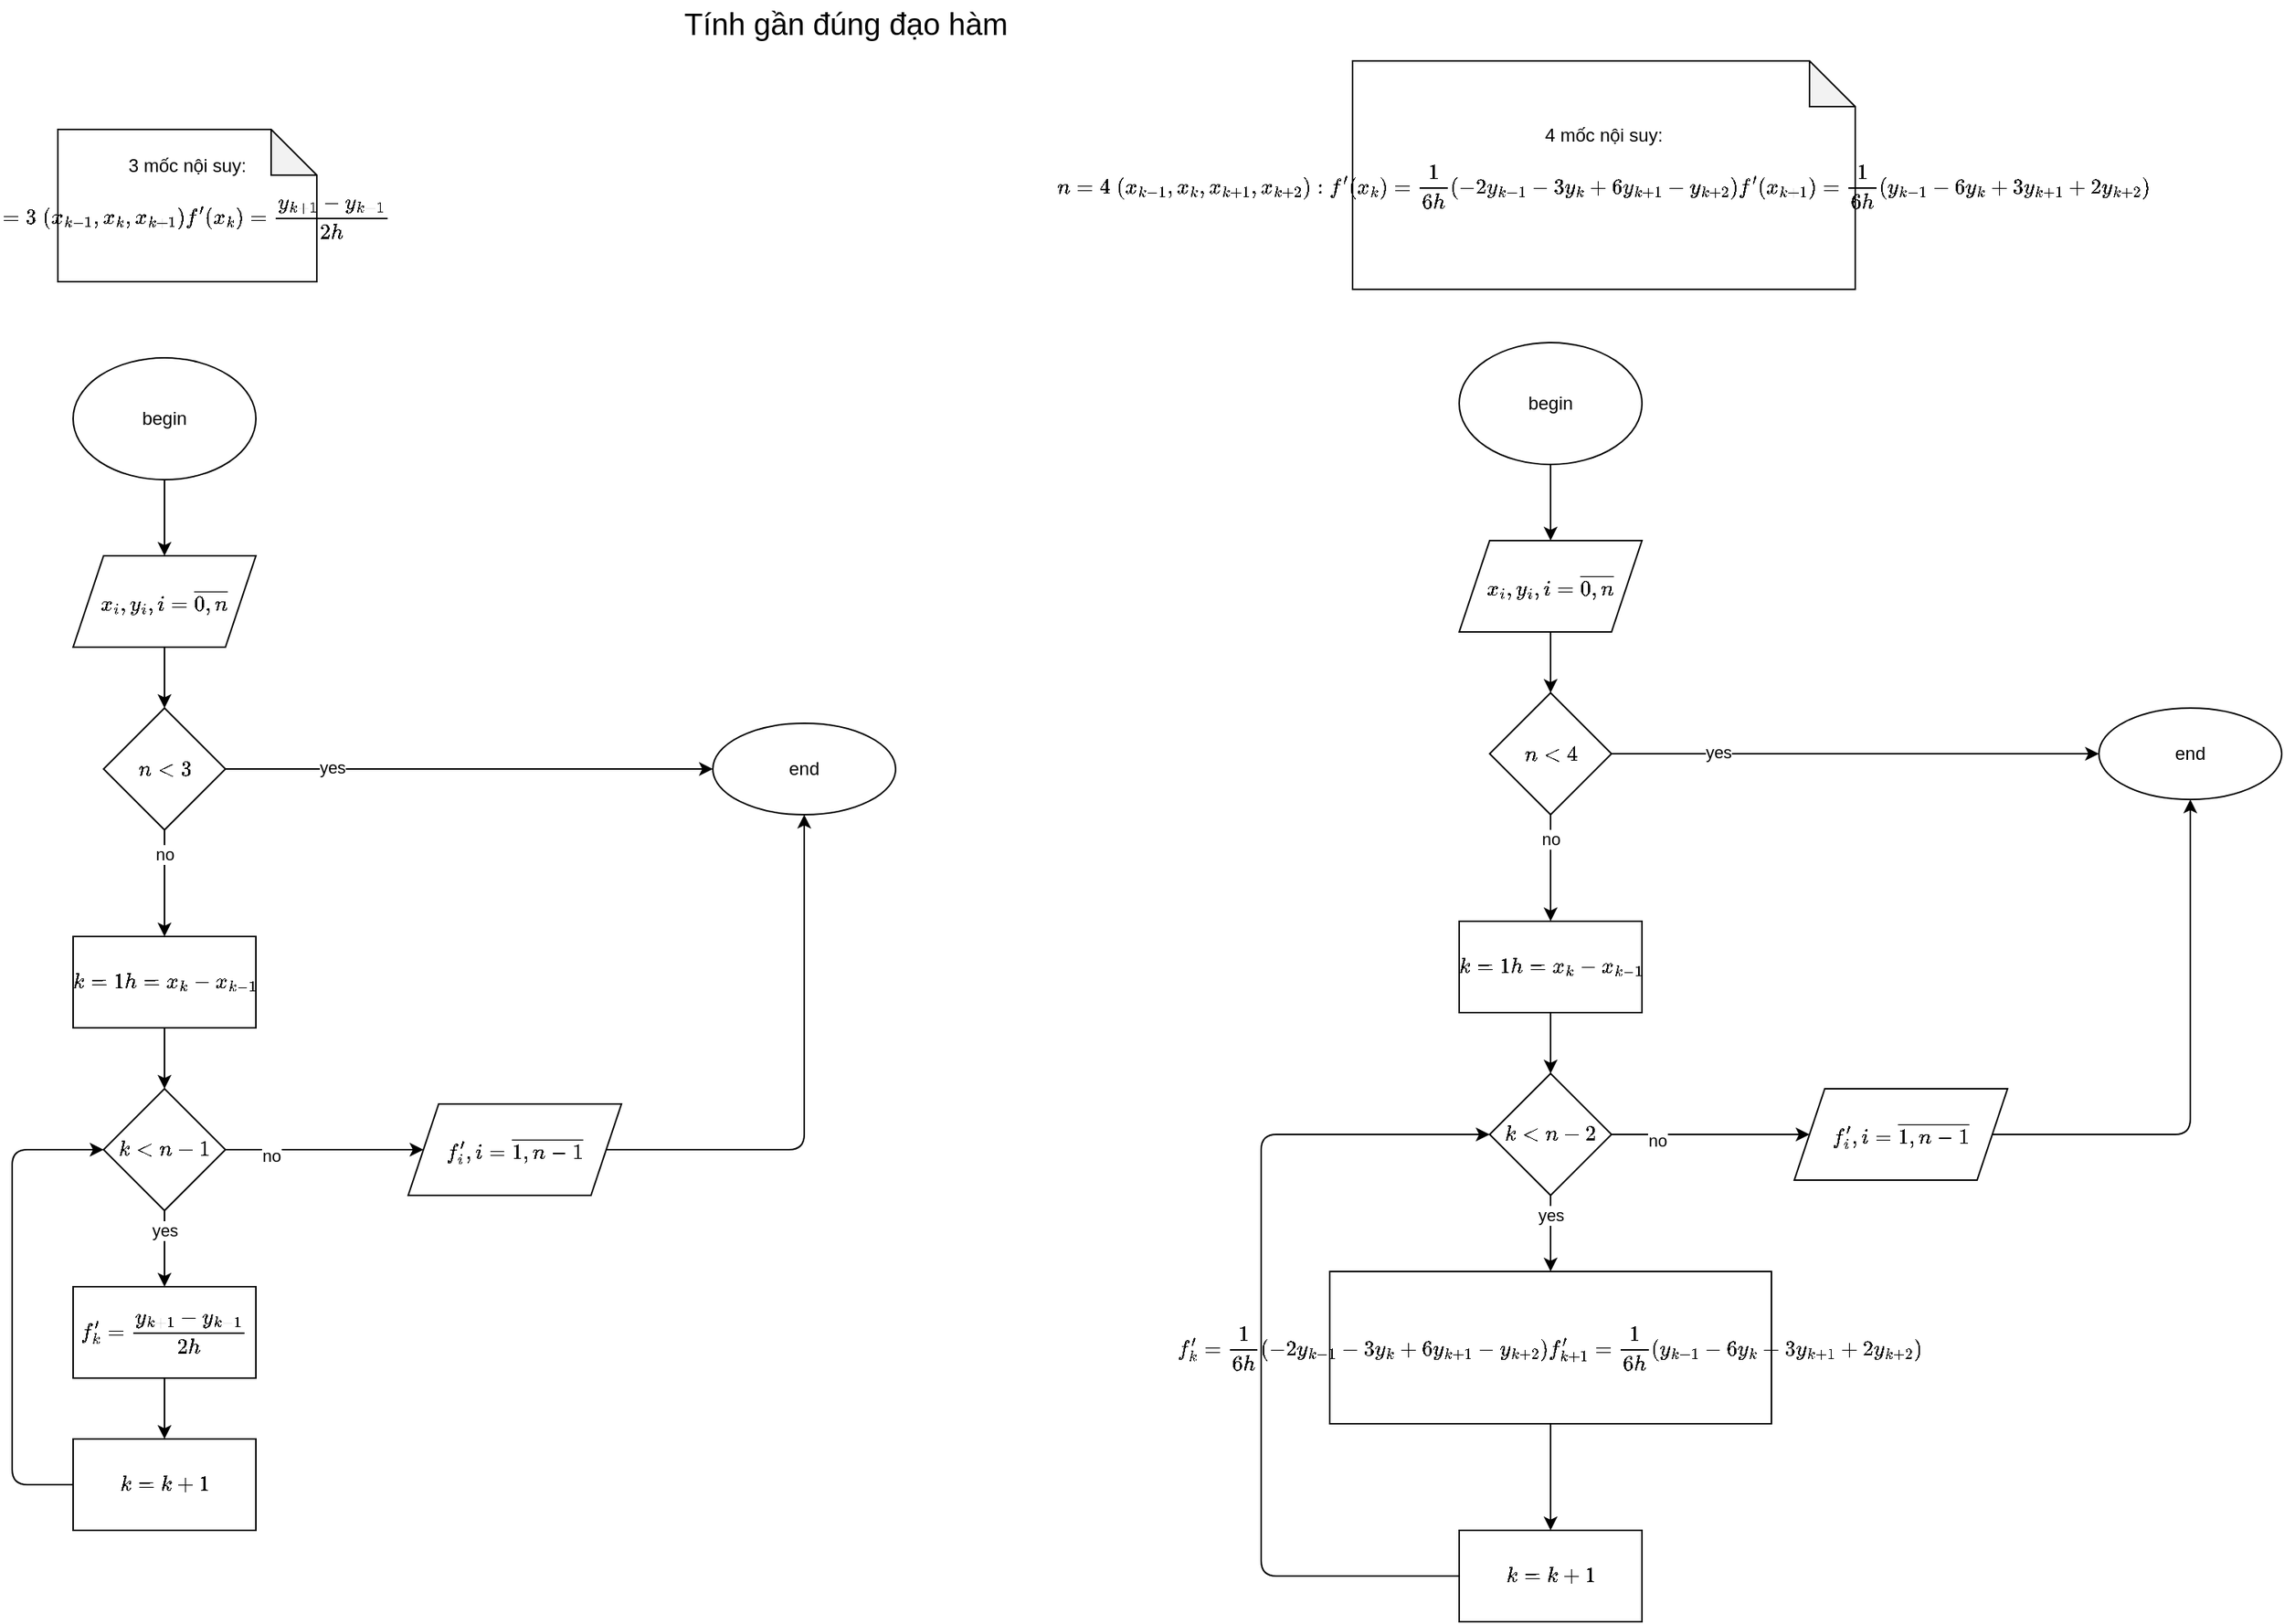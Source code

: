 <mxfile>
    <diagram id="id9vtQxmMrgesIR4HKya" name="Page-1">
        <mxGraphModel dx="1846" dy="1234" grid="1" gridSize="10" guides="1" tooltips="1" connect="1" arrows="1" fold="1" page="1" pageScale="1" pageWidth="850" pageHeight="1100" math="1" shadow="0">
            <root>
                <mxCell id="0"/>
                <mxCell id="1" parent="0"/>
                <mxCell id="6" value="" style="edgeStyle=none;html=1;" parent="1" source="4" target="5" edge="1">
                    <mxGeometry relative="1" as="geometry"/>
                </mxCell>
                <mxCell id="4" value="begin" style="ellipse;whiteSpace=wrap;html=1;" parent="1" vertex="1">
                    <mxGeometry x="150" y="245" width="120" height="80" as="geometry"/>
                </mxCell>
                <mxCell id="11" value="" style="edgeStyle=none;html=1;" parent="1" source="5" target="10" edge="1">
                    <mxGeometry relative="1" as="geometry"/>
                </mxCell>
                <mxCell id="5" value="&lt;span&gt;$$x_i,y_i,i=\overline{0,n}$$&lt;/span&gt;" style="shape=parallelogram;perimeter=parallelogramPerimeter;whiteSpace=wrap;html=1;fixedSize=1;" parent="1" vertex="1">
                    <mxGeometry x="150" y="375" width="120" height="60" as="geometry"/>
                </mxCell>
                <mxCell id="9" value="3 mốc nội suy:&lt;br&gt;$$n = 3 \; (x_{k-1}, x_{k}, x_{k+1})&amp;nbsp; \\f'(x_k)=\frac{y_{k+1}-y_{k-1}}{2h}$$" style="shape=note;whiteSpace=wrap;html=1;backgroundOutline=1;darkOpacity=0.05;" parent="1" vertex="1">
                    <mxGeometry x="140" y="95" width="170" height="100" as="geometry"/>
                </mxCell>
                <mxCell id="13" value="" style="edgeStyle=none;html=1;" parent="1" source="10" target="12" edge="1">
                    <mxGeometry relative="1" as="geometry">
                        <mxPoint x="350" y="515" as="targetPoint"/>
                    </mxGeometry>
                </mxCell>
                <mxCell id="14" value="yes" style="edgeLabel;html=1;align=center;verticalAlign=middle;resizable=0;points=[];" parent="13" vertex="1" connectable="0">
                    <mxGeometry x="-0.563" y="1" relative="1" as="geometry">
                        <mxPoint as="offset"/>
                    </mxGeometry>
                </mxCell>
                <mxCell id="16" value="" style="edgeStyle=none;html=1;" parent="1" source="10" target="15" edge="1">
                    <mxGeometry relative="1" as="geometry"/>
                </mxCell>
                <mxCell id="17" value="no" style="edgeLabel;html=1;align=center;verticalAlign=middle;resizable=0;points=[];" parent="16" vertex="1" connectable="0">
                    <mxGeometry x="-0.543" relative="1" as="geometry">
                        <mxPoint as="offset"/>
                    </mxGeometry>
                </mxCell>
                <mxCell id="10" value="$$n &amp;lt; 3$$" style="rhombus;whiteSpace=wrap;html=1;" parent="1" vertex="1">
                    <mxGeometry x="170" y="475" width="80" height="80" as="geometry"/>
                </mxCell>
                <mxCell id="12" value="end" style="ellipse;whiteSpace=wrap;html=1;" parent="1" vertex="1">
                    <mxGeometry x="570" y="485" width="120" height="60" as="geometry"/>
                </mxCell>
                <mxCell id="19" value="" style="edgeStyle=none;html=1;exitX=0.5;exitY=1;exitDx=0;exitDy=0;" parent="1" source="22" target="18" edge="1">
                    <mxGeometry relative="1" as="geometry">
                        <mxPoint x="380" y="755" as="sourcePoint"/>
                    </mxGeometry>
                </mxCell>
                <mxCell id="24" value="yes" style="edgeLabel;html=1;align=center;verticalAlign=middle;resizable=0;points=[];" parent="19" vertex="1" connectable="0">
                    <mxGeometry x="-0.471" relative="1" as="geometry">
                        <mxPoint as="offset"/>
                    </mxGeometry>
                </mxCell>
                <mxCell id="15" value="$$k=1\\&lt;br&gt;h=x_k-x_{k-1}$$" style="whiteSpace=wrap;html=1;" parent="1" vertex="1">
                    <mxGeometry x="150" y="625" width="120" height="60" as="geometry"/>
                </mxCell>
                <mxCell id="21" value="" style="edgeStyle=none;html=1;" parent="1" source="18" target="20" edge="1">
                    <mxGeometry relative="1" as="geometry"/>
                </mxCell>
                <mxCell id="18" value="$$f'_k=\frac{y_{k+1}-y_{k-1}}{2h}&lt;br&gt;$$" style="whiteSpace=wrap;html=1;" parent="1" vertex="1">
                    <mxGeometry x="150" y="855" width="120" height="60" as="geometry"/>
                </mxCell>
                <mxCell id="23" value="" style="edgeStyle=none;html=1;exitX=0.5;exitY=1;exitDx=0;exitDy=0;" parent="1" source="15" target="22" edge="1">
                    <mxGeometry relative="1" as="geometry">
                        <mxPoint x="210" y="695" as="sourcePoint"/>
                    </mxGeometry>
                </mxCell>
                <mxCell id="25" style="edgeStyle=none;html=1;exitX=0;exitY=0.5;exitDx=0;exitDy=0;entryX=0;entryY=0.5;entryDx=0;entryDy=0;" parent="1" source="20" target="22" edge="1">
                    <mxGeometry relative="1" as="geometry">
                        <Array as="points">
                            <mxPoint x="110" y="985"/>
                            <mxPoint x="110" y="765"/>
                        </Array>
                    </mxGeometry>
                </mxCell>
                <mxCell id="20" value="$$k=k+1$$" style="whiteSpace=wrap;html=1;" parent="1" vertex="1">
                    <mxGeometry x="150" y="955" width="120" height="60" as="geometry"/>
                </mxCell>
                <mxCell id="30" value="" style="edgeStyle=none;html=1;" parent="1" source="22" target="29" edge="1">
                    <mxGeometry relative="1" as="geometry"/>
                </mxCell>
                <mxCell id="32" value="no" style="edgeLabel;html=1;align=center;verticalAlign=middle;resizable=0;points=[];" parent="30" vertex="1" connectable="0">
                    <mxGeometry x="-0.537" y="-4" relative="1" as="geometry">
                        <mxPoint as="offset"/>
                    </mxGeometry>
                </mxCell>
                <mxCell id="22" value="$$k&amp;lt;n-1$$" style="rhombus;whiteSpace=wrap;html=1;" parent="1" vertex="1">
                    <mxGeometry x="170" y="725" width="80" height="80" as="geometry"/>
                </mxCell>
                <mxCell id="31" style="edgeStyle=none;html=1;exitX=1;exitY=0.5;exitDx=0;exitDy=0;entryX=0.5;entryY=1;entryDx=0;entryDy=0;" parent="1" source="29" target="12" edge="1">
                    <mxGeometry relative="1" as="geometry">
                        <Array as="points">
                            <mxPoint x="630" y="765"/>
                        </Array>
                    </mxGeometry>
                </mxCell>
                <mxCell id="29" value="$$f'_i,i=\overline{1,n-1}$$" style="shape=parallelogram;perimeter=parallelogramPerimeter;whiteSpace=wrap;html=1;fixedSize=1;" parent="1" vertex="1">
                    <mxGeometry x="370" y="735" width="140" height="60" as="geometry"/>
                </mxCell>
                <mxCell id="33" value="4 mốc nội suy:&lt;br&gt;$$n=4\; (x_{k-1}, x_{k}, x_{k+1}, x_{k+2})&lt;br&gt;: \\&lt;br&gt;f'(x_k)=\frac{1}{6h}(-2y_{k-1}-3y_k+6y_{k+1}-y_{k+2})\\&lt;br&gt;f'(x_{k+1})=\frac{1}{6h}(y_{k-1}-6y_k+3y_{k+1}+2y_{k+2})$$" style="shape=note;whiteSpace=wrap;html=1;backgroundOutline=1;darkOpacity=0.05;" parent="1" vertex="1">
                    <mxGeometry x="990" y="50" width="330" height="150" as="geometry"/>
                </mxCell>
                <mxCell id="34" value="&lt;font style=&quot;font-size: 20px&quot;&gt;Tính gần đúng đạo hàm&lt;/font&gt;" style="text;html=1;strokeColor=none;fillColor=none;align=center;verticalAlign=middle;whiteSpace=wrap;rounded=0;" parent="1" vertex="1">
                    <mxGeometry x="500" y="10" width="315" height="30" as="geometry"/>
                </mxCell>
                <mxCell id="35" value="" style="edgeStyle=none;html=1;" parent="1" source="36" target="38" edge="1">
                    <mxGeometry relative="1" as="geometry"/>
                </mxCell>
                <mxCell id="36" value="begin" style="ellipse;whiteSpace=wrap;html=1;" parent="1" vertex="1">
                    <mxGeometry x="1060" y="235" width="120" height="80" as="geometry"/>
                </mxCell>
                <mxCell id="37" value="" style="edgeStyle=none;html=1;" parent="1" source="38" target="43" edge="1">
                    <mxGeometry relative="1" as="geometry"/>
                </mxCell>
                <mxCell id="38" value="&lt;span&gt;$$x_i,y_i,i=\overline{0,n}$$&lt;/span&gt;" style="shape=parallelogram;perimeter=parallelogramPerimeter;whiteSpace=wrap;html=1;fixedSize=1;" parent="1" vertex="1">
                    <mxGeometry x="1060" y="365" width="120" height="60" as="geometry"/>
                </mxCell>
                <mxCell id="39" value="" style="edgeStyle=none;html=1;" parent="1" source="43" target="44" edge="1">
                    <mxGeometry relative="1" as="geometry">
                        <mxPoint x="1260" y="505" as="targetPoint"/>
                    </mxGeometry>
                </mxCell>
                <mxCell id="40" value="yes" style="edgeLabel;html=1;align=center;verticalAlign=middle;resizable=0;points=[];" parent="39" vertex="1" connectable="0">
                    <mxGeometry x="-0.563" y="1" relative="1" as="geometry">
                        <mxPoint as="offset"/>
                    </mxGeometry>
                </mxCell>
                <mxCell id="41" value="" style="edgeStyle=none;html=1;" parent="1" source="43" target="47" edge="1">
                    <mxGeometry relative="1" as="geometry"/>
                </mxCell>
                <mxCell id="42" value="no" style="edgeLabel;html=1;align=center;verticalAlign=middle;resizable=0;points=[];" parent="41" vertex="1" connectable="0">
                    <mxGeometry x="-0.543" relative="1" as="geometry">
                        <mxPoint as="offset"/>
                    </mxGeometry>
                </mxCell>
                <mxCell id="43" value="$$n &amp;lt; 4$$" style="rhombus;whiteSpace=wrap;html=1;" parent="1" vertex="1">
                    <mxGeometry x="1080" y="465" width="80" height="80" as="geometry"/>
                </mxCell>
                <mxCell id="44" value="end" style="ellipse;whiteSpace=wrap;html=1;" parent="1" vertex="1">
                    <mxGeometry x="1480" y="475" width="120" height="60" as="geometry"/>
                </mxCell>
                <mxCell id="45" value="" style="edgeStyle=none;html=1;exitX=0.5;exitY=1;exitDx=0;exitDy=0;" parent="1" source="55" target="49" edge="1">
                    <mxGeometry relative="1" as="geometry">
                        <mxPoint x="1290" y="745" as="sourcePoint"/>
                    </mxGeometry>
                </mxCell>
                <mxCell id="46" value="yes" style="edgeLabel;html=1;align=center;verticalAlign=middle;resizable=0;points=[];" parent="45" vertex="1" connectable="0">
                    <mxGeometry x="-0.471" relative="1" as="geometry">
                        <mxPoint as="offset"/>
                    </mxGeometry>
                </mxCell>
                <mxCell id="47" value="$$k=1\\&lt;br&gt;h=x_k-x_{k-1}$$" style="whiteSpace=wrap;html=1;" parent="1" vertex="1">
                    <mxGeometry x="1060" y="615" width="120" height="60" as="geometry"/>
                </mxCell>
                <mxCell id="48" value="" style="edgeStyle=none;html=1;" parent="1" source="49" target="52" edge="1">
                    <mxGeometry relative="1" as="geometry"/>
                </mxCell>
                <mxCell id="49" value="$$f'_k=\frac{1}{6h}(-2y_{k-1}-3y_k+6y_{k+1}-y_{k+2})\\&lt;br&gt;f'_{k+1}=\frac{1}{6h}(y_{k-1}-6y_k+3y_{k+1}+2y_{k+2})$$" style="whiteSpace=wrap;html=1;" parent="1" vertex="1">
                    <mxGeometry x="975" y="845" width="290" height="100" as="geometry"/>
                </mxCell>
                <mxCell id="50" value="" style="edgeStyle=none;html=1;exitX=0.5;exitY=1;exitDx=0;exitDy=0;" parent="1" source="47" target="55" edge="1">
                    <mxGeometry relative="1" as="geometry">
                        <mxPoint x="1120" y="685" as="sourcePoint"/>
                    </mxGeometry>
                </mxCell>
                <mxCell id="51" style="edgeStyle=none;html=1;exitX=0;exitY=0.5;exitDx=0;exitDy=0;entryX=0;entryY=0.5;entryDx=0;entryDy=0;" parent="1" source="52" target="55" edge="1">
                    <mxGeometry relative="1" as="geometry">
                        <Array as="points">
                            <mxPoint x="930" y="1045"/>
                            <mxPoint x="930" y="975"/>
                            <mxPoint x="930" y="755"/>
                            <mxPoint x="1020" y="755"/>
                        </Array>
                    </mxGeometry>
                </mxCell>
                <mxCell id="52" value="$$k=k+1$$" style="whiteSpace=wrap;html=1;" parent="1" vertex="1">
                    <mxGeometry x="1060" y="1015" width="120" height="60" as="geometry"/>
                </mxCell>
                <mxCell id="53" value="" style="edgeStyle=none;html=1;" parent="1" source="55" target="57" edge="1">
                    <mxGeometry relative="1" as="geometry"/>
                </mxCell>
                <mxCell id="54" value="no" style="edgeLabel;html=1;align=center;verticalAlign=middle;resizable=0;points=[];" parent="53" vertex="1" connectable="0">
                    <mxGeometry x="-0.537" y="-4" relative="1" as="geometry">
                        <mxPoint as="offset"/>
                    </mxGeometry>
                </mxCell>
                <mxCell id="55" value="$$k&amp;lt;n-2$$" style="rhombus;whiteSpace=wrap;html=1;" parent="1" vertex="1">
                    <mxGeometry x="1080" y="715" width="80" height="80" as="geometry"/>
                </mxCell>
                <mxCell id="56" style="edgeStyle=none;html=1;exitX=1;exitY=0.5;exitDx=0;exitDy=0;entryX=0.5;entryY=1;entryDx=0;entryDy=0;" parent="1" source="57" target="44" edge="1">
                    <mxGeometry relative="1" as="geometry">
                        <Array as="points">
                            <mxPoint x="1540" y="755"/>
                        </Array>
                    </mxGeometry>
                </mxCell>
                <mxCell id="57" value="$$f'_i,i=\overline{1,n-1}$$" style="shape=parallelogram;perimeter=parallelogramPerimeter;whiteSpace=wrap;html=1;fixedSize=1;" parent="1" vertex="1">
                    <mxGeometry x="1280" y="725" width="140" height="60" as="geometry"/>
                </mxCell>
            </root>
        </mxGraphModel>
    </diagram>
</mxfile>